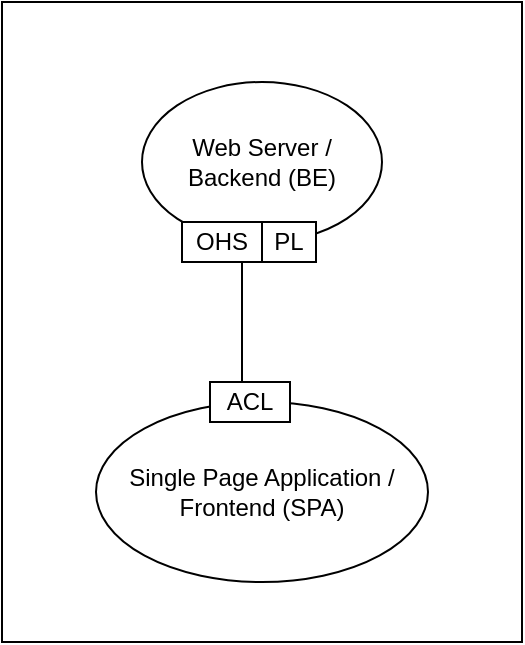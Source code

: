 <mxfile version="28.1.0">
  <diagram name="Pagina-1" id="YucWgETw5bMnCy3rSFN7">
    <mxGraphModel dx="1426" dy="777" grid="1" gridSize="10" guides="1" tooltips="1" connect="1" arrows="1" fold="1" page="1" pageScale="1" pageWidth="827" pageHeight="1169" math="0" shadow="0">
      <root>
        <mxCell id="0" />
        <mxCell id="1" parent="0" />
        <mxCell id="XjZqIcU05COyR6KdjpSQ-6" value="" style="rounded=0;whiteSpace=wrap;html=1;" parent="1" vertex="1">
          <mxGeometry x="270" y="170" width="260" height="320" as="geometry" />
        </mxCell>
        <mxCell id="XjZqIcU05COyR6KdjpSQ-1" value="Web Server / Backend (BE)" style="ellipse;whiteSpace=wrap;html=1;" parent="1" vertex="1">
          <mxGeometry x="340" y="210" width="120" height="80" as="geometry" />
        </mxCell>
        <mxCell id="XjZqIcU05COyR6KdjpSQ-2" value="Single Page Application / Frontend (SPA)" style="ellipse;whiteSpace=wrap;html=1;" parent="1" vertex="1">
          <mxGeometry x="317" y="370" width="166" height="90" as="geometry" />
        </mxCell>
        <mxCell id="XjZqIcU05COyR6KdjpSQ-3" value="OHS" style="rounded=0;whiteSpace=wrap;html=1;" parent="1" vertex="1">
          <mxGeometry x="360" y="280" width="40" height="20" as="geometry" />
        </mxCell>
        <mxCell id="XjZqIcU05COyR6KdjpSQ-5" value="PL" style="rounded=0;whiteSpace=wrap;html=1;" parent="1" vertex="1">
          <mxGeometry x="400" y="280" width="27" height="20" as="geometry" />
        </mxCell>
        <mxCell id="UsVbPs7gSwYF7QTbjInU-3" style="edgeStyle=orthogonalEdgeStyle;rounded=0;orthogonalLoop=1;jettySize=auto;html=1;entryX=0.75;entryY=1;entryDx=0;entryDy=0;endArrow=none;endFill=0;" edge="1" parent="1" source="UsVbPs7gSwYF7QTbjInU-1" target="XjZqIcU05COyR6KdjpSQ-3">
          <mxGeometry relative="1" as="geometry">
            <Array as="points">
              <mxPoint x="390" y="350" />
              <mxPoint x="390" y="350" />
            </Array>
          </mxGeometry>
        </mxCell>
        <mxCell id="UsVbPs7gSwYF7QTbjInU-1" value="ACL" style="rounded=0;whiteSpace=wrap;html=1;" vertex="1" parent="1">
          <mxGeometry x="374" y="360" width="40" height="20" as="geometry" />
        </mxCell>
      </root>
    </mxGraphModel>
  </diagram>
</mxfile>

